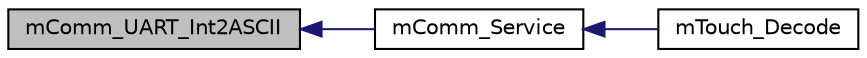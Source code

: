 digraph "mComm_UART_Int2ASCII"
{
  edge [fontname="Helvetica",fontsize="10",labelfontname="Helvetica",labelfontsize="10"];
  node [fontname="Helvetica",fontsize="10",shape=record];
  rankdir="LR";
  Node1 [label="mComm_UART_Int2ASCII",height=0.2,width=0.4,color="black", fillcolor="grey75", style="filled", fontcolor="black"];
  Node1 -> Node2 [dir="back",color="midnightblue",fontsize="10",style="solid",fontname="Helvetica"];
  Node2 [label="mComm_Service",height=0.2,width=0.4,color="black", fillcolor="white", style="filled",URL="$m_comm_8h.html#a8bfb942a7ae7836ae9748b1c294ece05"];
  Node2 -> Node3 [dir="back",color="midnightblue",fontsize="10",style="solid",fontname="Helvetica"];
  Node3 [label="mTouch_Decode",height=0.2,width=0.4,color="black", fillcolor="white", style="filled",URL="$group___decoding.html#ga8955adf440115510aace00d81444e268",tooltip="Updates the state of each active-mode sensor using the latest acquisition value. "];
}
